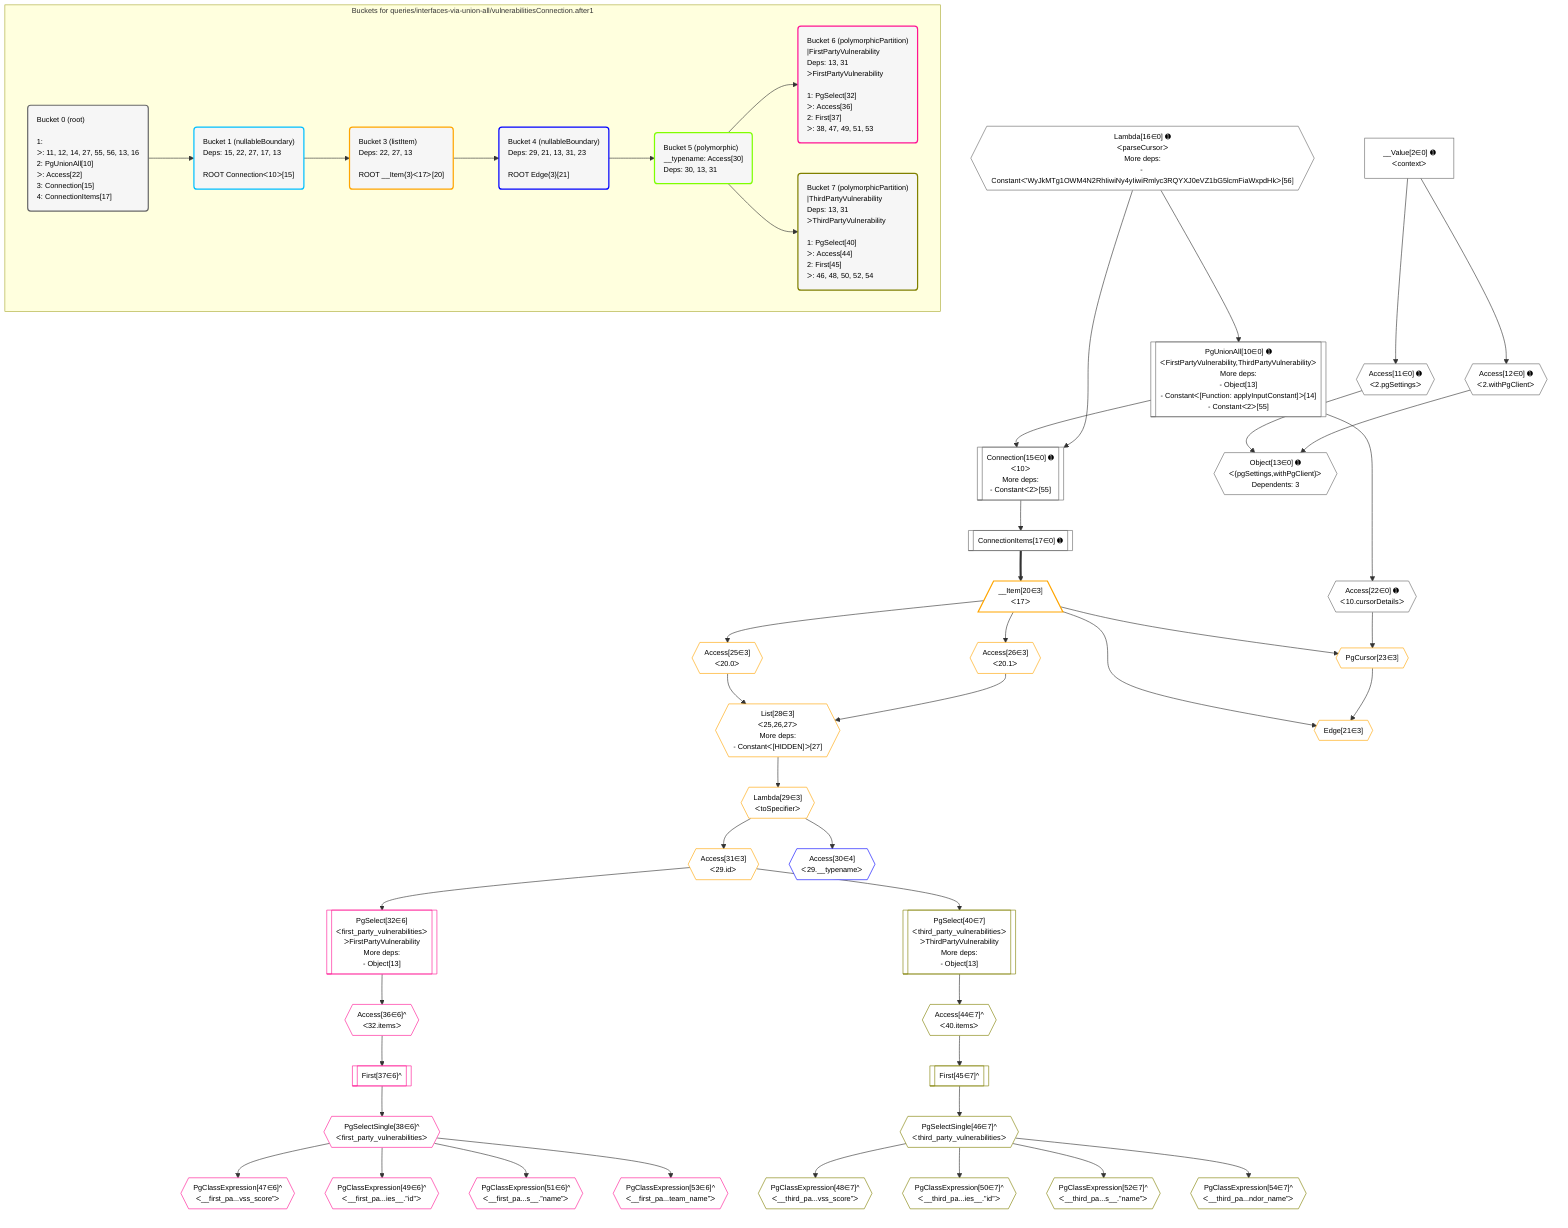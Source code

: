 %%{init: {'themeVariables': { 'fontSize': '12px'}}}%%
graph TD
    classDef path fill:#eee,stroke:#000,color:#000
    classDef plan fill:#fff,stroke-width:1px,color:#000
    classDef itemplan fill:#fff,stroke-width:2px,color:#000
    classDef unbatchedplan fill:#dff,stroke-width:1px,color:#000
    classDef sideeffectplan fill:#fcc,stroke-width:2px,color:#000
    classDef bucket fill:#f6f6f6,color:#000,stroke-width:2px,text-align:left

    subgraph "Buckets for queries/interfaces-via-union-all/vulnerabilitiesConnection.after1"
    Bucket0("Bucket 0 (root)<br /><br />1: <br />ᐳ: 11, 12, 14, 27, 55, 56, 13, 16<br />2: PgUnionAll[10]<br />ᐳ: Access[22]<br />3: Connection[15]<br />4: ConnectionItems[17]"):::bucket
    Bucket1("Bucket 1 (nullableBoundary)<br />Deps: 15, 22, 27, 17, 13<br /><br />ROOT Connectionᐸ10ᐳ[15]"):::bucket
    Bucket3("Bucket 3 (listItem)<br />Deps: 22, 27, 13<br /><br />ROOT __Item{3}ᐸ17ᐳ[20]"):::bucket
    Bucket4("Bucket 4 (nullableBoundary)<br />Deps: 29, 21, 13, 31, 23<br /><br />ROOT Edge{3}[21]"):::bucket
    Bucket5("Bucket 5 (polymorphic)<br />__typename: Access[30]<br />Deps: 30, 13, 31"):::bucket
    Bucket6("Bucket 6 (polymorphicPartition)<br />|FirstPartyVulnerability<br />Deps: 13, 31<br />ᐳFirstPartyVulnerability<br /><br />1: PgSelect[32]<br />ᐳ: Access[36]<br />2: First[37]<br />ᐳ: 38, 47, 49, 51, 53"):::bucket
    Bucket7("Bucket 7 (polymorphicPartition)<br />|ThirdPartyVulnerability<br />Deps: 13, 31<br />ᐳThirdPartyVulnerability<br /><br />1: PgSelect[40]<br />ᐳ: Access[44]<br />2: First[45]<br />ᐳ: 46, 48, 50, 52, 54"):::bucket
    end
    Bucket0 --> Bucket1
    Bucket1 --> Bucket3
    Bucket3 --> Bucket4
    Bucket4 --> Bucket5
    Bucket5 --> Bucket6 & Bucket7

    %% plan dependencies
    PgUnionAll10[["PgUnionAll[10∈0] ➊<br />ᐸFirstPartyVulnerability,ThirdPartyVulnerabilityᐳ<br />More deps:<br />- Object[13]<br />- Constantᐸ[Function: applyInputConstant]ᐳ[14]<br />- Constantᐸ2ᐳ[55]"]]:::plan
    Lambda16{{"Lambda[16∈0] ➊<br />ᐸparseCursorᐳ<br />More deps:<br />- Constantᐸ'WyJkMTg1OWM4N2RhIiwiNy4yIiwiRmlyc3RQYXJ0eVZ1bG5lcmFiaWxpdHkᐳ[56]"}}:::plan
    Lambda16 --> PgUnionAll10
    Connection15[["Connection[15∈0] ➊<br />ᐸ10ᐳ<br />More deps:<br />- Constantᐸ2ᐳ[55]"]]:::plan
    PgUnionAll10 & Lambda16 --> Connection15
    Object13{{"Object[13∈0] ➊<br />ᐸ{pgSettings,withPgClient}ᐳ<br />Dependents: 3"}}:::plan
    Access11{{"Access[11∈0] ➊<br />ᐸ2.pgSettingsᐳ"}}:::plan
    Access12{{"Access[12∈0] ➊<br />ᐸ2.withPgClientᐳ"}}:::plan
    Access11 & Access12 --> Object13
    __Value2["__Value[2∈0] ➊<br />ᐸcontextᐳ"]:::plan
    __Value2 --> Access11
    __Value2 --> Access12
    ConnectionItems17[["ConnectionItems[17∈0] ➊"]]:::plan
    Connection15 --> ConnectionItems17
    Access22{{"Access[22∈0] ➊<br />ᐸ10.cursorDetailsᐳ"}}:::plan
    PgUnionAll10 --> Access22
    List28{{"List[28∈3]<br />ᐸ25,26,27ᐳ<br />More deps:<br />- Constantᐸ[HIDDEN]ᐳ[27]"}}:::plan
    Access25{{"Access[25∈3]<br />ᐸ20.0ᐳ"}}:::plan
    Access26{{"Access[26∈3]<br />ᐸ20.1ᐳ"}}:::plan
    Access25 & Access26 --> List28
    Edge21{{"Edge[21∈3]"}}:::plan
    __Item20[/"__Item[20∈3]<br />ᐸ17ᐳ"\]:::itemplan
    PgCursor23{{"PgCursor[23∈3]"}}:::plan
    __Item20 & PgCursor23 --> Edge21
    __Item20 & Access22 --> PgCursor23
    ConnectionItems17 ==> __Item20
    __Item20 --> Access25
    __Item20 --> Access26
    Lambda29{{"Lambda[29∈3]<br />ᐸtoSpecifierᐳ"}}:::plan
    List28 --> Lambda29
    Access31{{"Access[31∈3]<br />ᐸ29.idᐳ"}}:::plan
    Lambda29 --> Access31
    Access30{{"Access[30∈4]<br />ᐸ29.__typenameᐳ"}}:::plan
    Lambda29 --> Access30
    PgSelect32[["PgSelect[32∈6]<br />ᐸfirst_party_vulnerabilitiesᐳ<br />ᐳFirstPartyVulnerability<br />More deps:<br />- Object[13]"]]:::plan
    Access31 --> PgSelect32
    Access36{{"Access[36∈6]^<br />ᐸ32.itemsᐳ"}}:::plan
    PgSelect32 --> Access36
    First37[["First[37∈6]^"]]:::plan
    Access36 --> First37
    PgSelectSingle38{{"PgSelectSingle[38∈6]^<br />ᐸfirst_party_vulnerabilitiesᐳ"}}:::plan
    First37 --> PgSelectSingle38
    PgClassExpression47{{"PgClassExpression[47∈6]^<br />ᐸ__first_pa...vss_score”ᐳ"}}:::plan
    PgSelectSingle38 --> PgClassExpression47
    PgClassExpression49{{"PgClassExpression[49∈6]^<br />ᐸ__first_pa...ies__.”id”ᐳ"}}:::plan
    PgSelectSingle38 --> PgClassExpression49
    PgClassExpression51{{"PgClassExpression[51∈6]^<br />ᐸ__first_pa...s__.”name”ᐳ"}}:::plan
    PgSelectSingle38 --> PgClassExpression51
    PgClassExpression53{{"PgClassExpression[53∈6]^<br />ᐸ__first_pa...team_name”ᐳ"}}:::plan
    PgSelectSingle38 --> PgClassExpression53
    PgSelect40[["PgSelect[40∈7]<br />ᐸthird_party_vulnerabilitiesᐳ<br />ᐳThirdPartyVulnerability<br />More deps:<br />- Object[13]"]]:::plan
    Access31 --> PgSelect40
    Access44{{"Access[44∈7]^<br />ᐸ40.itemsᐳ"}}:::plan
    PgSelect40 --> Access44
    First45[["First[45∈7]^"]]:::plan
    Access44 --> First45
    PgSelectSingle46{{"PgSelectSingle[46∈7]^<br />ᐸthird_party_vulnerabilitiesᐳ"}}:::plan
    First45 --> PgSelectSingle46
    PgClassExpression48{{"PgClassExpression[48∈7]^<br />ᐸ__third_pa...vss_score”ᐳ"}}:::plan
    PgSelectSingle46 --> PgClassExpression48
    PgClassExpression50{{"PgClassExpression[50∈7]^<br />ᐸ__third_pa...ies__.”id”ᐳ"}}:::plan
    PgSelectSingle46 --> PgClassExpression50
    PgClassExpression52{{"PgClassExpression[52∈7]^<br />ᐸ__third_pa...s__.”name”ᐳ"}}:::plan
    PgSelectSingle46 --> PgClassExpression52
    PgClassExpression54{{"PgClassExpression[54∈7]^<br />ᐸ__third_pa...ndor_name”ᐳ"}}:::plan
    PgSelectSingle46 --> PgClassExpression54

    %% define steps
    classDef bucket0 stroke:#696969
    class Bucket0,__Value2,PgUnionAll10,Access11,Access12,Object13,Connection15,Lambda16,ConnectionItems17,Access22 bucket0
    classDef bucket1 stroke:#00bfff
    class Bucket1 bucket1
    classDef bucket3 stroke:#ffa500
    class Bucket3,__Item20,Edge21,PgCursor23,Access25,Access26,List28,Lambda29,Access31 bucket3
    classDef bucket4 stroke:#0000ff
    class Bucket4,Access30 bucket4
    classDef bucket5 stroke:#7fff00
    class Bucket5 bucket5
    classDef bucket6 stroke:#ff1493
    class Bucket6,PgSelect32,Access36,First37,PgSelectSingle38,PgClassExpression47,PgClassExpression49,PgClassExpression51,PgClassExpression53 bucket6
    classDef bucket7 stroke:#808000
    class Bucket7,PgSelect40,Access44,First45,PgSelectSingle46,PgClassExpression48,PgClassExpression50,PgClassExpression52,PgClassExpression54 bucket7